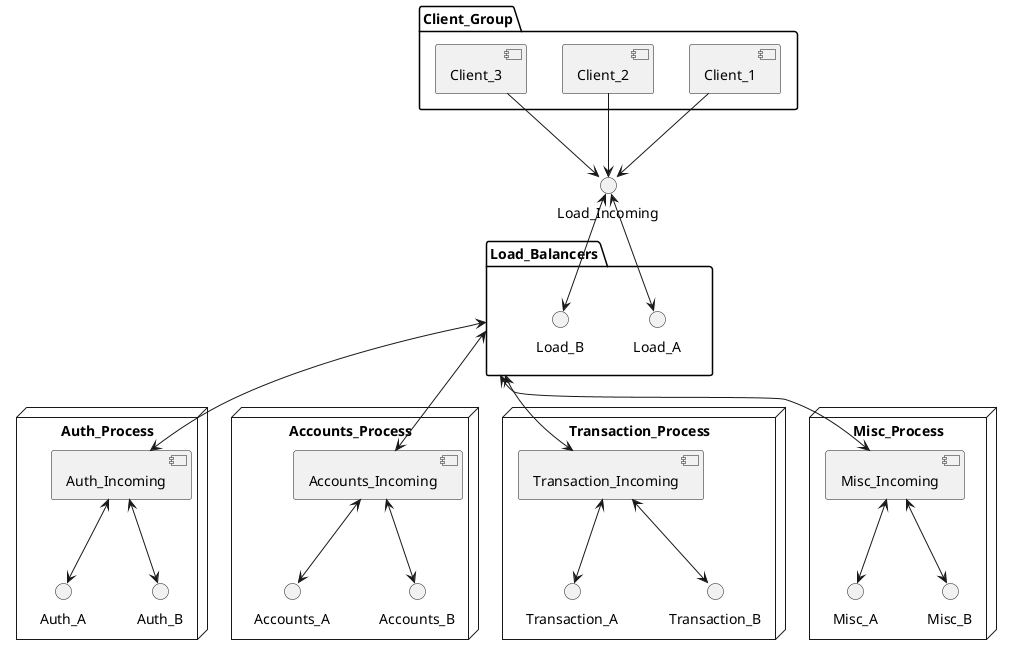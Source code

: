 @startuml
package "Client_Group"{
    [Client_1]
    [Client_2]
    [Client_3]
}
Client_1 -down-> Load_Incoming
Client_2 -down-> Load_Incoming
Client_3 -down-> Load_Incoming


package "Load_Balancers"{
    Load_A <-up->Load_Incoming
    Load_B <-up->Load_Incoming
}



node "Auth_Process"{
    [Auth_Incoming]
    Auth_A <-up->Auth_Incoming
    Auth_B <-up->Auth_Incoming
}
node "Accounts_Process"{
    [Accounts_Incoming]
    Accounts_A <-up->Accounts_Incoming
    Accounts_B <-up->Accounts_Incoming
}


node "Transaction_Process"{
    [Transaction_Incoming]
    Transaction_A <-up->Transaction_Incoming
    Transaction_B <-up->Transaction_Incoming
}



node "Misc_Process"{
    [Misc_Incoming]
    Misc_A <-up->Misc_Incoming
    Misc_B <-up->Misc_Incoming
}

Load_Balancers <-down-> Auth_Incoming
Load_Balancers <-down-> Accounts_Incoming
Load_Balancers <-down-> Transaction_Incoming
Load_Balancers <-down-> Misc_Incoming



@enduml